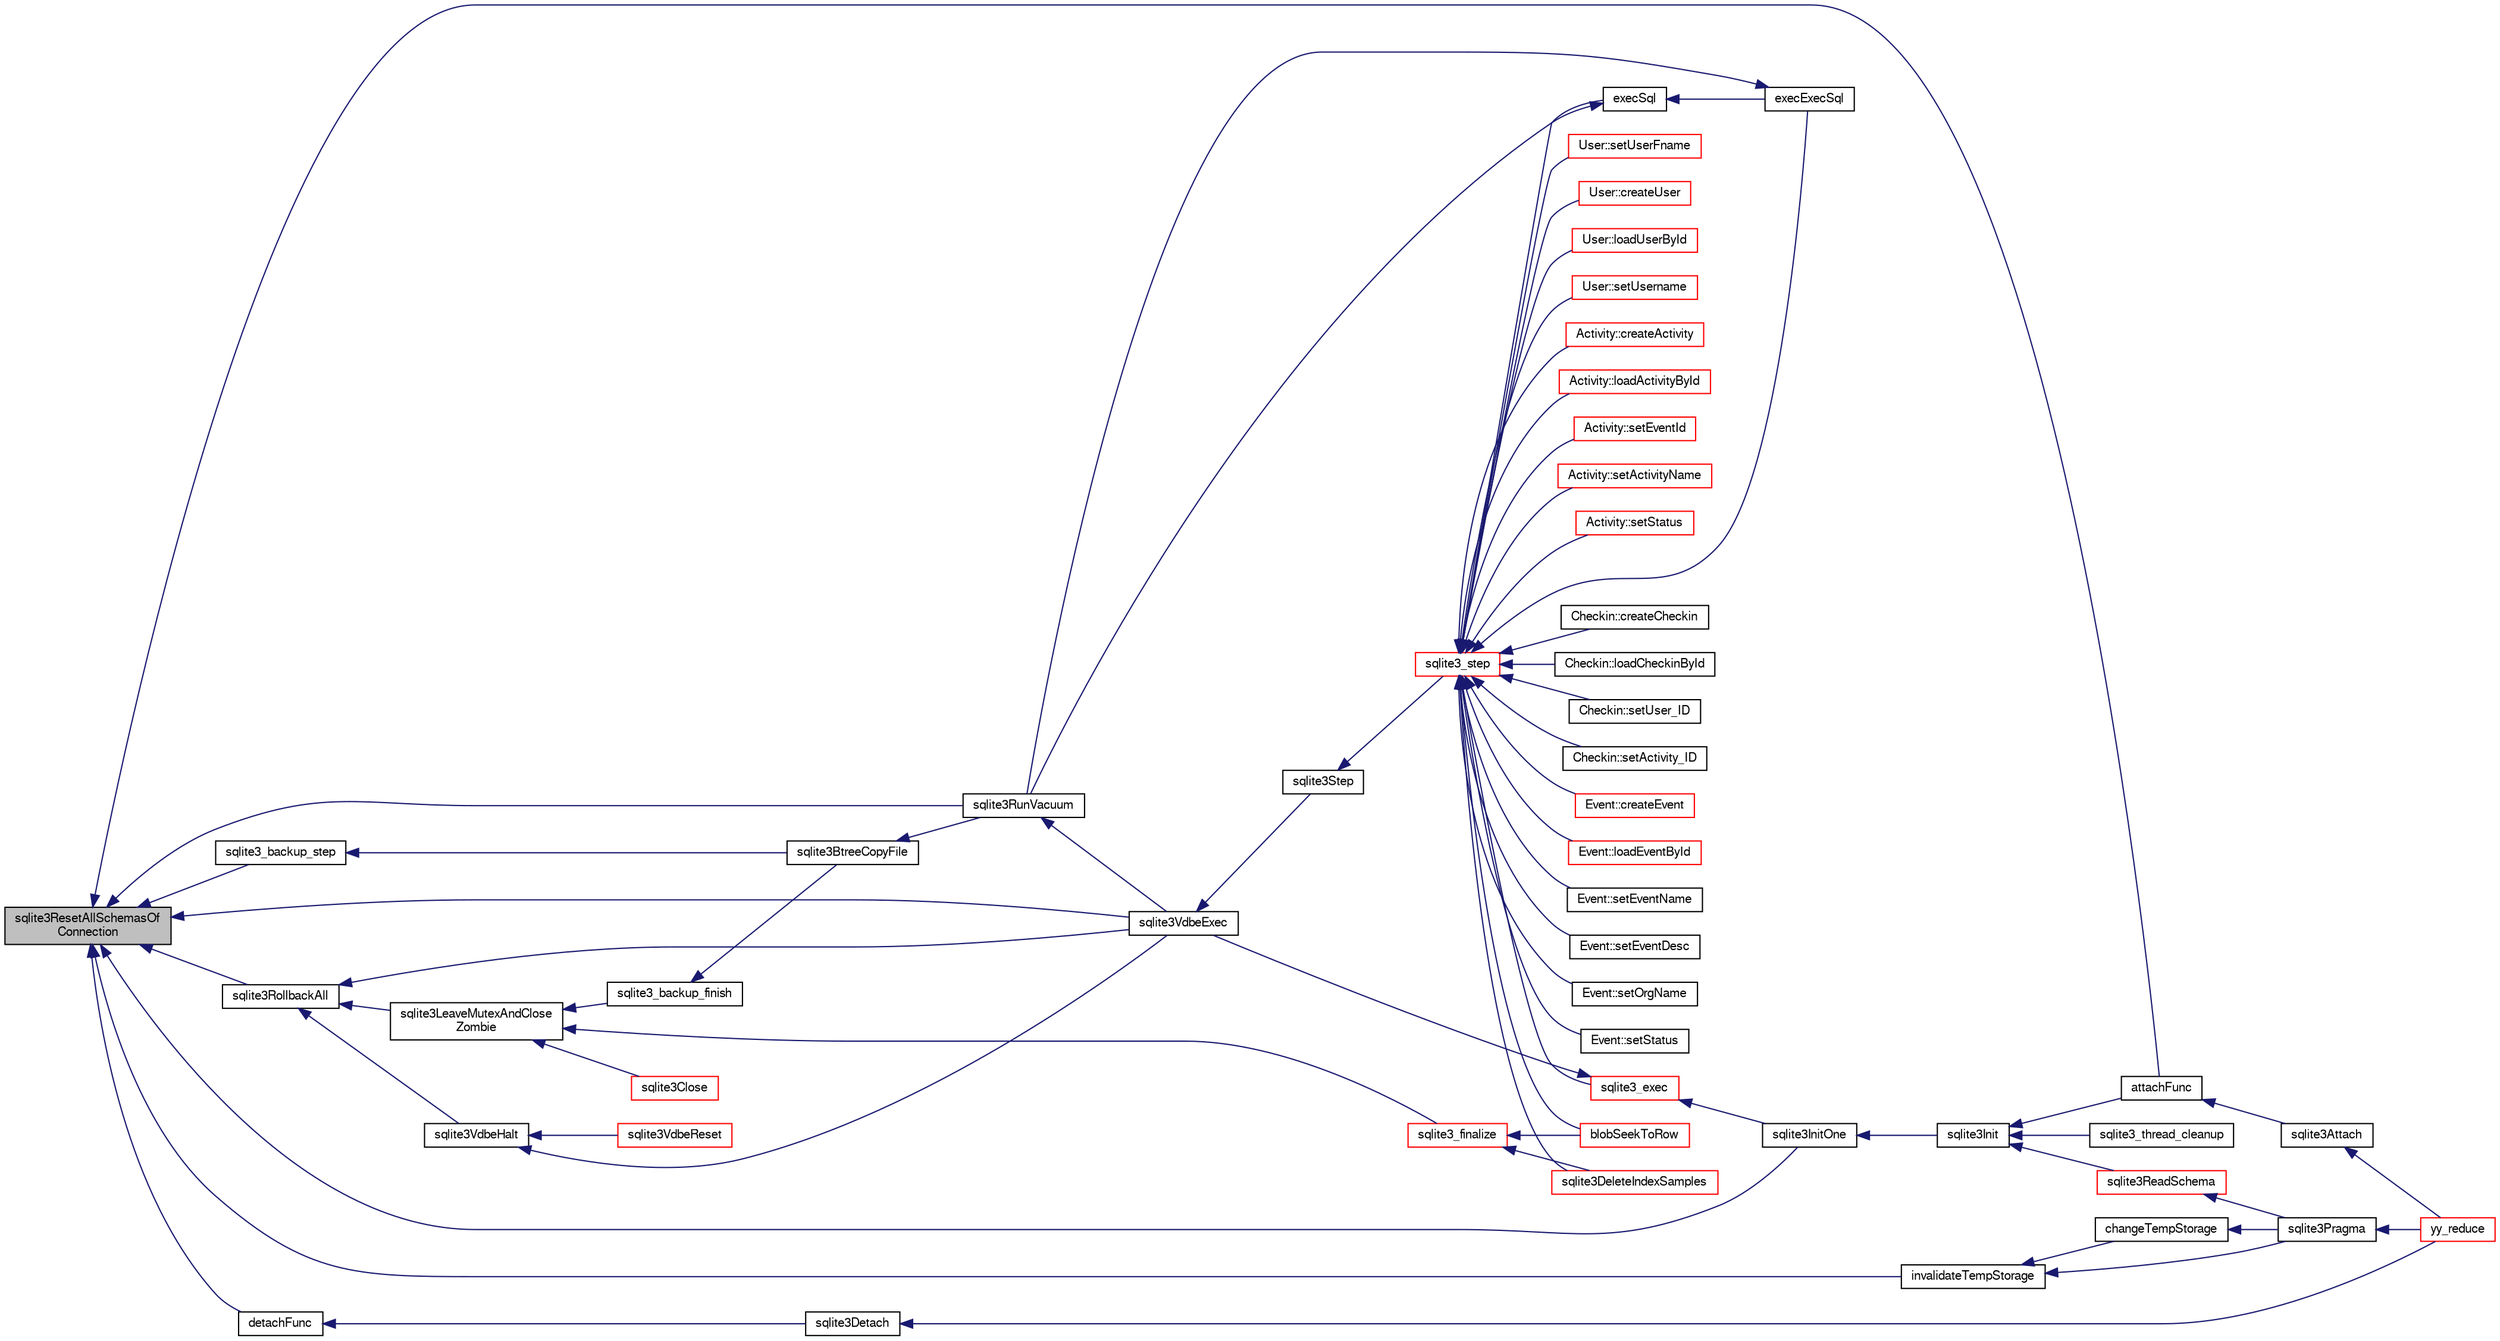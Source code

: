 digraph "sqlite3ResetAllSchemasOfConnection"
{
  edge [fontname="FreeSans",fontsize="10",labelfontname="FreeSans",labelfontsize="10"];
  node [fontname="FreeSans",fontsize="10",shape=record];
  rankdir="LR";
  Node675811 [label="sqlite3ResetAllSchemasOf\lConnection",height=0.2,width=0.4,color="black", fillcolor="grey75", style="filled", fontcolor="black"];
  Node675811 -> Node675812 [dir="back",color="midnightblue",fontsize="10",style="solid",fontname="FreeSans"];
  Node675812 [label="sqlite3_backup_step",height=0.2,width=0.4,color="black", fillcolor="white", style="filled",URL="$sqlite3_8h.html#a1699b75e98d082eebc465a9e64c35269"];
  Node675812 -> Node675813 [dir="back",color="midnightblue",fontsize="10",style="solid",fontname="FreeSans"];
  Node675813 [label="sqlite3BtreeCopyFile",height=0.2,width=0.4,color="black", fillcolor="white", style="filled",URL="$sqlite3_8c.html#a4d9e19a79f0d5c1dfcef0bd137ae83f9"];
  Node675813 -> Node675814 [dir="back",color="midnightblue",fontsize="10",style="solid",fontname="FreeSans"];
  Node675814 [label="sqlite3RunVacuum",height=0.2,width=0.4,color="black", fillcolor="white", style="filled",URL="$sqlite3_8c.html#a5e83ddc7b3e7e8e79ad5d1fc92de1d2f"];
  Node675814 -> Node675815 [dir="back",color="midnightblue",fontsize="10",style="solid",fontname="FreeSans"];
  Node675815 [label="sqlite3VdbeExec",height=0.2,width=0.4,color="black", fillcolor="white", style="filled",URL="$sqlite3_8c.html#a8ce40a614bdc56719c4d642b1e4dfb21"];
  Node675815 -> Node675816 [dir="back",color="midnightblue",fontsize="10",style="solid",fontname="FreeSans"];
  Node675816 [label="sqlite3Step",height=0.2,width=0.4,color="black", fillcolor="white", style="filled",URL="$sqlite3_8c.html#a3f2872e873e2758a4beedad1d5113554"];
  Node675816 -> Node675817 [dir="back",color="midnightblue",fontsize="10",style="solid",fontname="FreeSans"];
  Node675817 [label="sqlite3_step",height=0.2,width=0.4,color="red", fillcolor="white", style="filled",URL="$sqlite3_8h.html#ac1e491ce36b7471eb28387f7d3c74334"];
  Node675817 -> Node675818 [dir="back",color="midnightblue",fontsize="10",style="solid",fontname="FreeSans"];
  Node675818 [label="Activity::createActivity",height=0.2,width=0.4,color="red", fillcolor="white", style="filled",URL="$classActivity.html#a813cc5e52c14ab49b39014c134e3425b"];
  Node675817 -> Node675821 [dir="back",color="midnightblue",fontsize="10",style="solid",fontname="FreeSans"];
  Node675821 [label="Activity::loadActivityById",height=0.2,width=0.4,color="red", fillcolor="white", style="filled",URL="$classActivity.html#abe4ffb4f08a47212ebf9013259d9e7fd"];
  Node675817 -> Node675823 [dir="back",color="midnightblue",fontsize="10",style="solid",fontname="FreeSans"];
  Node675823 [label="Activity::setEventId",height=0.2,width=0.4,color="red", fillcolor="white", style="filled",URL="$classActivity.html#adb1d0fd0d08f473e068f0a4086bfa9ca"];
  Node675817 -> Node675824 [dir="back",color="midnightblue",fontsize="10",style="solid",fontname="FreeSans"];
  Node675824 [label="Activity::setActivityName",height=0.2,width=0.4,color="red", fillcolor="white", style="filled",URL="$classActivity.html#a62dc3737b33915a36086f9dd26d16a81"];
  Node675817 -> Node675825 [dir="back",color="midnightblue",fontsize="10",style="solid",fontname="FreeSans"];
  Node675825 [label="Activity::setStatus",height=0.2,width=0.4,color="red", fillcolor="white", style="filled",URL="$classActivity.html#af618135a7738f4d2a7ee147a8ef912ea"];
  Node675817 -> Node675826 [dir="back",color="midnightblue",fontsize="10",style="solid",fontname="FreeSans"];
  Node675826 [label="Checkin::createCheckin",height=0.2,width=0.4,color="black", fillcolor="white", style="filled",URL="$classCheckin.html#a4e40acdf7fff0e607f6de4f24f3a163c"];
  Node675817 -> Node675827 [dir="back",color="midnightblue",fontsize="10",style="solid",fontname="FreeSans"];
  Node675827 [label="Checkin::loadCheckinById",height=0.2,width=0.4,color="black", fillcolor="white", style="filled",URL="$classCheckin.html#a3461f70ea6c68475225f2a07f78a21e0"];
  Node675817 -> Node675828 [dir="back",color="midnightblue",fontsize="10",style="solid",fontname="FreeSans"];
  Node675828 [label="Checkin::setUser_ID",height=0.2,width=0.4,color="black", fillcolor="white", style="filled",URL="$classCheckin.html#a76ab640f4f912876dbebf183db5359c6"];
  Node675817 -> Node675829 [dir="back",color="midnightblue",fontsize="10",style="solid",fontname="FreeSans"];
  Node675829 [label="Checkin::setActivity_ID",height=0.2,width=0.4,color="black", fillcolor="white", style="filled",URL="$classCheckin.html#ab2ff3ec2604ec73a42af25874a00b232"];
  Node675817 -> Node675830 [dir="back",color="midnightblue",fontsize="10",style="solid",fontname="FreeSans"];
  Node675830 [label="Event::createEvent",height=0.2,width=0.4,color="red", fillcolor="white", style="filled",URL="$classEvent.html#a77adb9f4a46ffb32c2d931f0691f5903"];
  Node675817 -> Node675831 [dir="back",color="midnightblue",fontsize="10",style="solid",fontname="FreeSans"];
  Node675831 [label="Event::loadEventById",height=0.2,width=0.4,color="red", fillcolor="white", style="filled",URL="$classEvent.html#afa66cea33f722dbeecb69cc98fdea055"];
  Node675817 -> Node675832 [dir="back",color="midnightblue",fontsize="10",style="solid",fontname="FreeSans"];
  Node675832 [label="Event::setEventName",height=0.2,width=0.4,color="black", fillcolor="white", style="filled",URL="$classEvent.html#a10596b6ca077df05184e30d62b08729d"];
  Node675817 -> Node675833 [dir="back",color="midnightblue",fontsize="10",style="solid",fontname="FreeSans"];
  Node675833 [label="Event::setEventDesc",height=0.2,width=0.4,color="black", fillcolor="white", style="filled",URL="$classEvent.html#ae36b8377dcae792f1c5c4726024c981b"];
  Node675817 -> Node675834 [dir="back",color="midnightblue",fontsize="10",style="solid",fontname="FreeSans"];
  Node675834 [label="Event::setOrgName",height=0.2,width=0.4,color="black", fillcolor="white", style="filled",URL="$classEvent.html#a19aac0f776bd764563a54977656cf680"];
  Node675817 -> Node675835 [dir="back",color="midnightblue",fontsize="10",style="solid",fontname="FreeSans"];
  Node675835 [label="Event::setStatus",height=0.2,width=0.4,color="black", fillcolor="white", style="filled",URL="$classEvent.html#ab0a6b9285af0f4172eb841e2b80f8972"];
  Node675817 -> Node675836 [dir="back",color="midnightblue",fontsize="10",style="solid",fontname="FreeSans"];
  Node675836 [label="blobSeekToRow",height=0.2,width=0.4,color="red", fillcolor="white", style="filled",URL="$sqlite3_8c.html#afff57e13332b98c8a44a7cebe38962ab"];
  Node675817 -> Node675839 [dir="back",color="midnightblue",fontsize="10",style="solid",fontname="FreeSans"];
  Node675839 [label="sqlite3DeleteIndexSamples",height=0.2,width=0.4,color="red", fillcolor="white", style="filled",URL="$sqlite3_8c.html#aaeda0302fbf61397ec009f65bed047ef"];
  Node675817 -> Node676007 [dir="back",color="midnightblue",fontsize="10",style="solid",fontname="FreeSans"];
  Node676007 [label="sqlite3_exec",height=0.2,width=0.4,color="red", fillcolor="white", style="filled",URL="$sqlite3_8h.html#a97487ec8150e0bcc8fa392ab8f0e24db"];
  Node676007 -> Node675815 [dir="back",color="midnightblue",fontsize="10",style="solid",fontname="FreeSans"];
  Node676007 -> Node675841 [dir="back",color="midnightblue",fontsize="10",style="solid",fontname="FreeSans"];
  Node675841 [label="sqlite3InitOne",height=0.2,width=0.4,color="black", fillcolor="white", style="filled",URL="$sqlite3_8c.html#ac4318b25df65269906b0379251fe9b85"];
  Node675841 -> Node675842 [dir="back",color="midnightblue",fontsize="10",style="solid",fontname="FreeSans"];
  Node675842 [label="sqlite3Init",height=0.2,width=0.4,color="black", fillcolor="white", style="filled",URL="$sqlite3_8c.html#aed74e3dc765631a833f522f425ff5a48"];
  Node675842 -> Node675843 [dir="back",color="midnightblue",fontsize="10",style="solid",fontname="FreeSans"];
  Node675843 [label="attachFunc",height=0.2,width=0.4,color="black", fillcolor="white", style="filled",URL="$sqlite3_8c.html#a69cb751a7da501b9a0aa37e0d7c3eaf7"];
  Node675843 -> Node675844 [dir="back",color="midnightblue",fontsize="10",style="solid",fontname="FreeSans"];
  Node675844 [label="sqlite3Attach",height=0.2,width=0.4,color="black", fillcolor="white", style="filled",URL="$sqlite3_8c.html#ae0907fe0b43cc1b4c7e6a16213e8546f"];
  Node675844 -> Node675845 [dir="back",color="midnightblue",fontsize="10",style="solid",fontname="FreeSans"];
  Node675845 [label="yy_reduce",height=0.2,width=0.4,color="red", fillcolor="white", style="filled",URL="$sqlite3_8c.html#a7c419a9b25711c666a9a2449ef377f14"];
  Node675842 -> Node675847 [dir="back",color="midnightblue",fontsize="10",style="solid",fontname="FreeSans"];
  Node675847 [label="sqlite3ReadSchema",height=0.2,width=0.4,color="red", fillcolor="white", style="filled",URL="$sqlite3_8c.html#ac41a97f30334f7d35b2b5713097eca90"];
  Node675847 -> Node675893 [dir="back",color="midnightblue",fontsize="10",style="solid",fontname="FreeSans"];
  Node675893 [label="sqlite3Pragma",height=0.2,width=0.4,color="black", fillcolor="white", style="filled",URL="$sqlite3_8c.html#a111391370f58f8e6a6eca51fd34d62ed"];
  Node675893 -> Node675845 [dir="back",color="midnightblue",fontsize="10",style="solid",fontname="FreeSans"];
  Node675842 -> Node675941 [dir="back",color="midnightblue",fontsize="10",style="solid",fontname="FreeSans"];
  Node675941 [label="sqlite3_thread_cleanup",height=0.2,width=0.4,color="black", fillcolor="white", style="filled",URL="$sqlite3_8h.html#a34980c829db84f02e1a1599063469f06"];
  Node675817 -> Node675999 [dir="back",color="midnightblue",fontsize="10",style="solid",fontname="FreeSans"];
  Node675999 [label="execSql",height=0.2,width=0.4,color="black", fillcolor="white", style="filled",URL="$sqlite3_8c.html#a7d16651b98a110662f4c265eff0246cb"];
  Node675999 -> Node676000 [dir="back",color="midnightblue",fontsize="10",style="solid",fontname="FreeSans"];
  Node676000 [label="execExecSql",height=0.2,width=0.4,color="black", fillcolor="white", style="filled",URL="$sqlite3_8c.html#ac1be09a6c047f21133d16378d301e0d4"];
  Node676000 -> Node675814 [dir="back",color="midnightblue",fontsize="10",style="solid",fontname="FreeSans"];
  Node675999 -> Node675814 [dir="back",color="midnightblue",fontsize="10",style="solid",fontname="FreeSans"];
  Node675817 -> Node676000 [dir="back",color="midnightblue",fontsize="10",style="solid",fontname="FreeSans"];
  Node675817 -> Node676001 [dir="back",color="midnightblue",fontsize="10",style="solid",fontname="FreeSans"];
  Node676001 [label="User::createUser",height=0.2,width=0.4,color="red", fillcolor="white", style="filled",URL="$classUser.html#a22ed673939e8cc0a136130b809bba513"];
  Node675817 -> Node676002 [dir="back",color="midnightblue",fontsize="10",style="solid",fontname="FreeSans"];
  Node676002 [label="User::loadUserById",height=0.2,width=0.4,color="red", fillcolor="white", style="filled",URL="$classUser.html#a863377665b7fb83c5547dcf9727f5092"];
  Node675817 -> Node676003 [dir="back",color="midnightblue",fontsize="10",style="solid",fontname="FreeSans"];
  Node676003 [label="User::setUsername",height=0.2,width=0.4,color="red", fillcolor="white", style="filled",URL="$classUser.html#aa0497022a136cb78de785b0a39ae60b1"];
  Node675817 -> Node676004 [dir="back",color="midnightblue",fontsize="10",style="solid",fontname="FreeSans"];
  Node676004 [label="User::setUserFname",height=0.2,width=0.4,color="red", fillcolor="white", style="filled",URL="$classUser.html#a72657eb55cd0ca437b4841a43f19912f"];
  Node675811 -> Node675815 [dir="back",color="midnightblue",fontsize="10",style="solid",fontname="FreeSans"];
  Node675811 -> Node675843 [dir="back",color="midnightblue",fontsize="10",style="solid",fontname="FreeSans"];
  Node675811 -> Node676060 [dir="back",color="midnightblue",fontsize="10",style="solid",fontname="FreeSans"];
  Node676060 [label="detachFunc",height=0.2,width=0.4,color="black", fillcolor="white", style="filled",URL="$sqlite3_8c.html#a2b3dd04cb87abd088926ab0082a60b77"];
  Node676060 -> Node675887 [dir="back",color="midnightblue",fontsize="10",style="solid",fontname="FreeSans"];
  Node675887 [label="sqlite3Detach",height=0.2,width=0.4,color="black", fillcolor="white", style="filled",URL="$sqlite3_8c.html#ab1a5a0b01c7560aef5e0b8603a68747d"];
  Node675887 -> Node675845 [dir="back",color="midnightblue",fontsize="10",style="solid",fontname="FreeSans"];
  Node675811 -> Node676061 [dir="back",color="midnightblue",fontsize="10",style="solid",fontname="FreeSans"];
  Node676061 [label="invalidateTempStorage",height=0.2,width=0.4,color="black", fillcolor="white", style="filled",URL="$sqlite3_8c.html#a759777a1eb3c3e96a5af94932b39e69a"];
  Node676061 -> Node676062 [dir="back",color="midnightblue",fontsize="10",style="solid",fontname="FreeSans"];
  Node676062 [label="changeTempStorage",height=0.2,width=0.4,color="black", fillcolor="white", style="filled",URL="$sqlite3_8c.html#abd43abe0a0959a45c786b9865ed52904"];
  Node676062 -> Node675893 [dir="back",color="midnightblue",fontsize="10",style="solid",fontname="FreeSans"];
  Node676061 -> Node675893 [dir="back",color="midnightblue",fontsize="10",style="solid",fontname="FreeSans"];
  Node675811 -> Node675841 [dir="back",color="midnightblue",fontsize="10",style="solid",fontname="FreeSans"];
  Node675811 -> Node675814 [dir="back",color="midnightblue",fontsize="10",style="solid",fontname="FreeSans"];
  Node675811 -> Node676063 [dir="back",color="midnightblue",fontsize="10",style="solid",fontname="FreeSans"];
  Node676063 [label="sqlite3RollbackAll",height=0.2,width=0.4,color="black", fillcolor="white", style="filled",URL="$sqlite3_8c.html#ad902dd388d73208539f557962e3fe6bb"];
  Node676063 -> Node676064 [dir="back",color="midnightblue",fontsize="10",style="solid",fontname="FreeSans"];
  Node676064 [label="sqlite3VdbeHalt",height=0.2,width=0.4,color="black", fillcolor="white", style="filled",URL="$sqlite3_8c.html#a8d1d99703d999190fbc35ecc981cb709"];
  Node676064 -> Node676065 [dir="back",color="midnightblue",fontsize="10",style="solid",fontname="FreeSans"];
  Node676065 [label="sqlite3VdbeReset",height=0.2,width=0.4,color="red", fillcolor="white", style="filled",URL="$sqlite3_8c.html#a315a913742f7267f90d46d41446353b1"];
  Node676064 -> Node675815 [dir="back",color="midnightblue",fontsize="10",style="solid",fontname="FreeSans"];
  Node676063 -> Node675815 [dir="back",color="midnightblue",fontsize="10",style="solid",fontname="FreeSans"];
  Node676063 -> Node676031 [dir="back",color="midnightblue",fontsize="10",style="solid",fontname="FreeSans"];
  Node676031 [label="sqlite3LeaveMutexAndClose\lZombie",height=0.2,width=0.4,color="black", fillcolor="white", style="filled",URL="$sqlite3_8c.html#afe3a37c29dcb0fe9fc15fe07a3976f59"];
  Node676031 -> Node676032 [dir="back",color="midnightblue",fontsize="10",style="solid",fontname="FreeSans"];
  Node676032 [label="sqlite3_backup_finish",height=0.2,width=0.4,color="black", fillcolor="white", style="filled",URL="$sqlite3_8h.html#a176857dd58d99be53b6d7305533e0048"];
  Node676032 -> Node675813 [dir="back",color="midnightblue",fontsize="10",style="solid",fontname="FreeSans"];
  Node676031 -> Node676033 [dir="back",color="midnightblue",fontsize="10",style="solid",fontname="FreeSans"];
  Node676033 [label="sqlite3_finalize",height=0.2,width=0.4,color="red", fillcolor="white", style="filled",URL="$sqlite3_8h.html#a801195c0f771d40bb4be1e40f3b88945"];
  Node676033 -> Node675836 [dir="back",color="midnightblue",fontsize="10",style="solid",fontname="FreeSans"];
  Node676033 -> Node675839 [dir="back",color="midnightblue",fontsize="10",style="solid",fontname="FreeSans"];
  Node676031 -> Node676035 [dir="back",color="midnightblue",fontsize="10",style="solid",fontname="FreeSans"];
  Node676035 [label="sqlite3Close",height=0.2,width=0.4,color="red", fillcolor="white", style="filled",URL="$sqlite3_8c.html#aa9f2e73837bba8d721dbde0964ffce11"];
}
